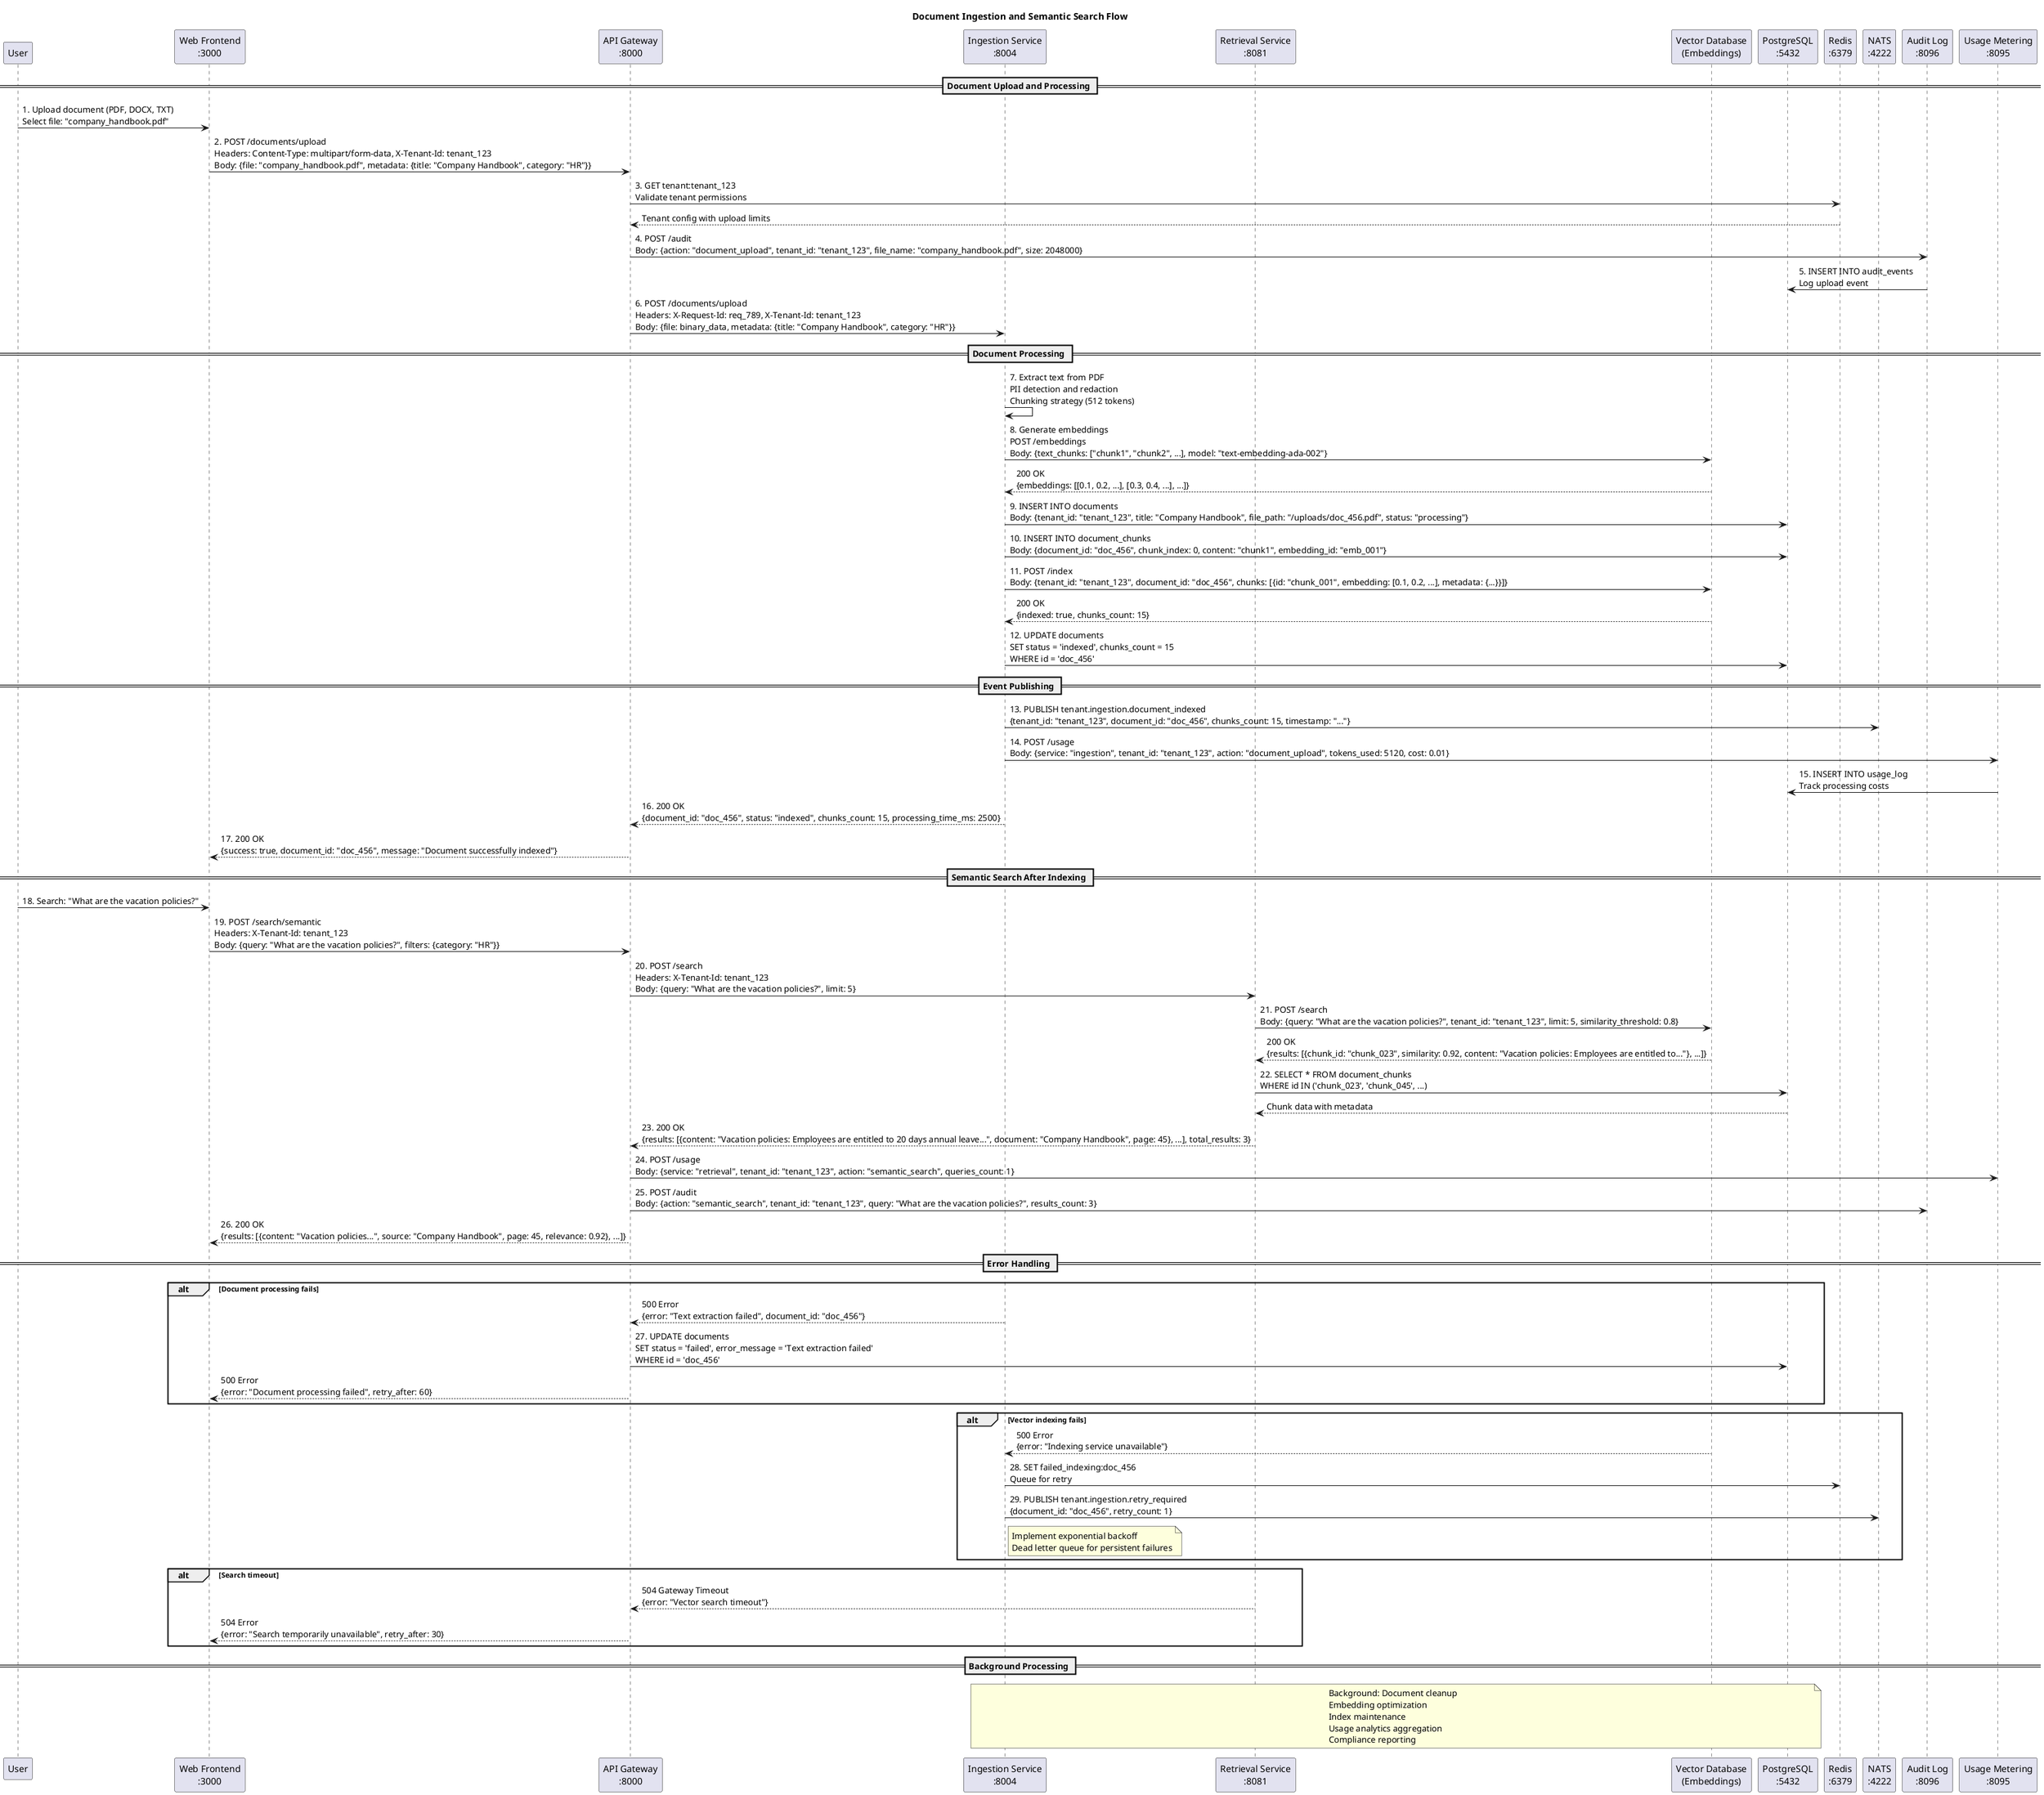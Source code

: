 @startuml Flow-Ingestion
title Document Ingestion and Semantic Search Flow

participant "User" as User
participant "Web Frontend\n:3000" as WebFrontend
participant "API Gateway\n:8000" as APIGateway
participant "Ingestion Service\n:8004" as IngestionService
participant "Retrieval Service\n:8081" as RetrievalService
participant "Vector Database\n(Embeddings)" as VectorDB
participant "PostgreSQL\n:5432" as Postgres
participant "Redis\n:6379" as Redis
participant "NATS\n:4222" as NATS
participant "Audit Log\n:8096" as AuditLog
participant "Usage Metering\n:8095" as UsageMetering

== Document Upload and Processing ==
User -> WebFrontend : 1. Upload document (PDF, DOCX, TXT)\nSelect file: "company_handbook.pdf"
WebFrontend -> APIGateway : 2. POST /documents/upload\nHeaders: Content-Type: multipart/form-data, X-Tenant-Id: tenant_123\nBody: {file: "company_handbook.pdf", metadata: {title: "Company Handbook", category: "HR"}}

APIGateway -> Redis : 3. GET tenant:tenant_123\nValidate tenant permissions
Redis --> APIGateway : Tenant config with upload limits

APIGateway -> AuditLog : 4. POST /audit\nBody: {action: "document_upload", tenant_id: "tenant_123", file_name: "company_handbook.pdf", size: 2048000}
AuditLog -> Postgres : 5. INSERT INTO audit_events\nLog upload event

APIGateway -> IngestionService : 6. POST /documents/upload\nHeaders: X-Request-Id: req_789, X-Tenant-Id: tenant_123\nBody: {file: binary_data, metadata: {title: "Company Handbook", category: "HR"}}

== Document Processing ==
IngestionService -> IngestionService : 7. Extract text from PDF\nPII detection and redaction\nChunking strategy (512 tokens)

IngestionService -> VectorDB : 8. Generate embeddings\nPOST /embeddings\nBody: {text_chunks: ["chunk1", "chunk2", ...], model: "text-embedding-ada-002"}
VectorDB --> IngestionService : 200 OK\n{embeddings: [[0.1, 0.2, ...], [0.3, 0.4, ...], ...]}

IngestionService -> Postgres : 9. INSERT INTO documents\nBody: {tenant_id: "tenant_123", title: "Company Handbook", file_path: "/uploads/doc_456.pdf", status: "processing"}
IngestionService -> Postgres : 10. INSERT INTO document_chunks\nBody: {document_id: "doc_456", chunk_index: 0, content: "chunk1", embedding_id: "emb_001"}

IngestionService -> VectorDB : 11. POST /index\nBody: {tenant_id: "tenant_123", document_id: "doc_456", chunks: [{id: "chunk_001", embedding: [0.1, 0.2, ...], metadata: {...}}]}
VectorDB --> IngestionService : 200 OK\n{indexed: true, chunks_count: 15}

IngestionService -> Postgres : 12. UPDATE documents\nSET status = 'indexed', chunks_count = 15\nWHERE id = 'doc_456'

== Event Publishing ==
IngestionService -> NATS : 13. PUBLISH tenant.ingestion.document_indexed\n{tenant_id: "tenant_123", document_id: "doc_456", chunks_count: 15, timestamp: "..."}

IngestionService -> UsageMetering : 14. POST /usage\nBody: {service: "ingestion", tenant_id: "tenant_123", action: "document_upload", tokens_used: 5120, cost: 0.01}
UsageMetering -> Postgres : 15. INSERT INTO usage_log\nTrack processing costs

IngestionService --> APIGateway : 16. 200 OK\n{document_id: "doc_456", status: "indexed", chunks_count: 15, processing_time_ms: 2500}

APIGateway --> WebFrontend : 17. 200 OK\n{success: true, document_id: "doc_456", message: "Document successfully indexed"}

== Semantic Search After Indexing ==
User -> WebFrontend : 18. Search: "What are the vacation policies?"
WebFrontend -> APIGateway : 19. POST /search/semantic\nHeaders: X-Tenant-Id: tenant_123\nBody: {query: "What are the vacation policies?", filters: {category: "HR"}}

APIGateway -> RetrievalService : 20. POST /search\nHeaders: X-Tenant-Id: tenant_123\nBody: {query: "What are the vacation policies?", limit: 5}

RetrievalService -> VectorDB : 21. POST /search\nBody: {query: "What are the vacation policies?", tenant_id: "tenant_123", limit: 5, similarity_threshold: 0.8}
VectorDB --> RetrievalService : 200 OK\n{results: [{chunk_id: "chunk_023", similarity: 0.92, content: "Vacation policies: Employees are entitled to..."}, ...]}

RetrievalService -> Postgres : 22. SELECT * FROM document_chunks\nWHERE id IN ('chunk_023', 'chunk_045', ...)
Postgres --> RetrievalService : Chunk data with metadata

RetrievalService --> APIGateway : 23. 200 OK\n{results: [{content: "Vacation policies: Employees are entitled to 20 days annual leave...", document: "Company Handbook", page: 45}, ...], total_results: 3}

APIGateway -> UsageMetering : 24. POST /usage\nBody: {service: "retrieval", tenant_id: "tenant_123", action: "semantic_search", queries_count: 1}
APIGateway -> AuditLog : 25. POST /audit\nBody: {action: "semantic_search", tenant_id: "tenant_123", query: "What are the vacation policies?", results_count: 3}

APIGateway --> WebFrontend : 26. 200 OK\n{results: [{content: "Vacation policies...", source: "Company Handbook", page: 45, relevance: 0.92}, ...]}

== Error Handling ==
alt Document processing fails
    IngestionService --> APIGateway : 500 Error\n{error: "Text extraction failed", document_id: "doc_456"}
    APIGateway -> Postgres : 27. UPDATE documents\nSET status = 'failed', error_message = 'Text extraction failed'\nWHERE id = 'doc_456'
    APIGateway --> WebFrontend : 500 Error\n{error: "Document processing failed", retry_after: 60}
end

alt Vector indexing fails
    VectorDB --> IngestionService : 500 Error\n{error: "Indexing service unavailable"}
    IngestionService -> Redis : 28. SET failed_indexing:doc_456\nQueue for retry
    IngestionService -> NATS : 29. PUBLISH tenant.ingestion.retry_required\n{document_id: "doc_456", retry_count: 1}
    note right of IngestionService : Implement exponential backoff\nDead letter queue for persistent failures
end

alt Search timeout
    RetrievalService --> APIGateway : 504 Gateway Timeout\n{error: "Vector search timeout"}
    APIGateway --> WebFrontend : 504 Error\n{error: "Search temporarily unavailable", retry_after: 30}
end

== Background Processing ==
note over IngestionService, Postgres : Background: Document cleanup\nEmbedding optimization\nIndex maintenance\nUsage analytics aggregation\nCompliance reporting

@enduml
